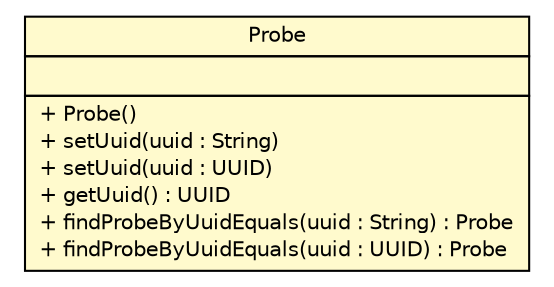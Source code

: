 #!/usr/local/bin/dot
#
# Class diagram 
# Generated by UMLGraph version 5.1 (http://www.umlgraph.org/)
#

digraph G {
	edge [fontname="Helvetica",fontsize=10,labelfontname="Helvetica",labelfontsize=10];
	node [fontname="Helvetica",fontsize=10,shape=plaintext];
	nodesep=0.25;
	ranksep=0.5;
	// net.sereneproject.collector.domain.Probe
	c186 [label=<<table title="net.sereneproject.collector.domain.Probe" border="0" cellborder="1" cellspacing="0" cellpadding="2" port="p" bgcolor="lemonChiffon" href="./Probe.html">
		<tr><td><table border="0" cellspacing="0" cellpadding="1">
<tr><td align="center" balign="center"> Probe </td></tr>
		</table></td></tr>
		<tr><td><table border="0" cellspacing="0" cellpadding="1">
<tr><td align="left" balign="left">  </td></tr>
		</table></td></tr>
		<tr><td><table border="0" cellspacing="0" cellpadding="1">
<tr><td align="left" balign="left"> + Probe() </td></tr>
<tr><td align="left" balign="left"> + setUuid(uuid : String) </td></tr>
<tr><td align="left" balign="left"> + setUuid(uuid : UUID) </td></tr>
<tr><td align="left" balign="left"> + getUuid() : UUID </td></tr>
<tr><td align="left" balign="left"> + findProbeByUuidEquals(uuid : String) : Probe </td></tr>
<tr><td align="left" balign="left"> + findProbeByUuidEquals(uuid : UUID) : Probe </td></tr>
		</table></td></tr>
		</table>>, fontname="Helvetica", fontcolor="black", fontsize=10.0];
}

